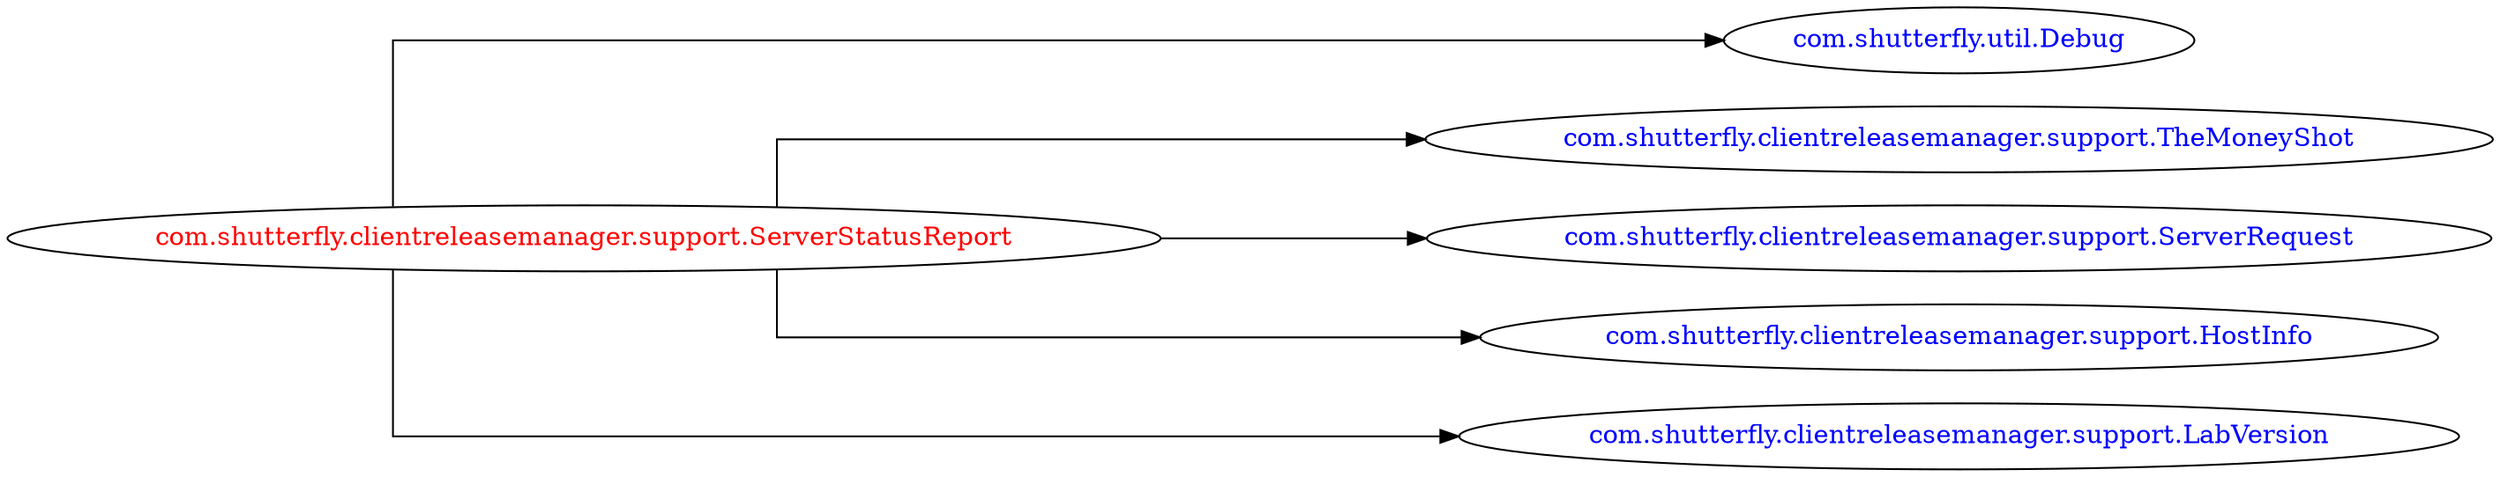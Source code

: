 digraph dependencyGraph {
 concentrate=true;
 ranksep="2.0";
 rankdir="LR"; 
 splines="ortho";
"com.shutterfly.clientreleasemanager.support.ServerStatusReport" [fontcolor="red"];
"com.shutterfly.util.Debug" [ fontcolor="blue" ];
"com.shutterfly.clientreleasemanager.support.ServerStatusReport"->"com.shutterfly.util.Debug";
"com.shutterfly.clientreleasemanager.support.TheMoneyShot" [ fontcolor="blue" ];
"com.shutterfly.clientreleasemanager.support.ServerStatusReport"->"com.shutterfly.clientreleasemanager.support.TheMoneyShot";
"com.shutterfly.clientreleasemanager.support.ServerRequest" [ fontcolor="blue" ];
"com.shutterfly.clientreleasemanager.support.ServerStatusReport"->"com.shutterfly.clientreleasemanager.support.ServerRequest";
"com.shutterfly.clientreleasemanager.support.HostInfo" [ fontcolor="blue" ];
"com.shutterfly.clientreleasemanager.support.ServerStatusReport"->"com.shutterfly.clientreleasemanager.support.HostInfo";
"com.shutterfly.clientreleasemanager.support.LabVersion" [ fontcolor="blue" ];
"com.shutterfly.clientreleasemanager.support.ServerStatusReport"->"com.shutterfly.clientreleasemanager.support.LabVersion";
}